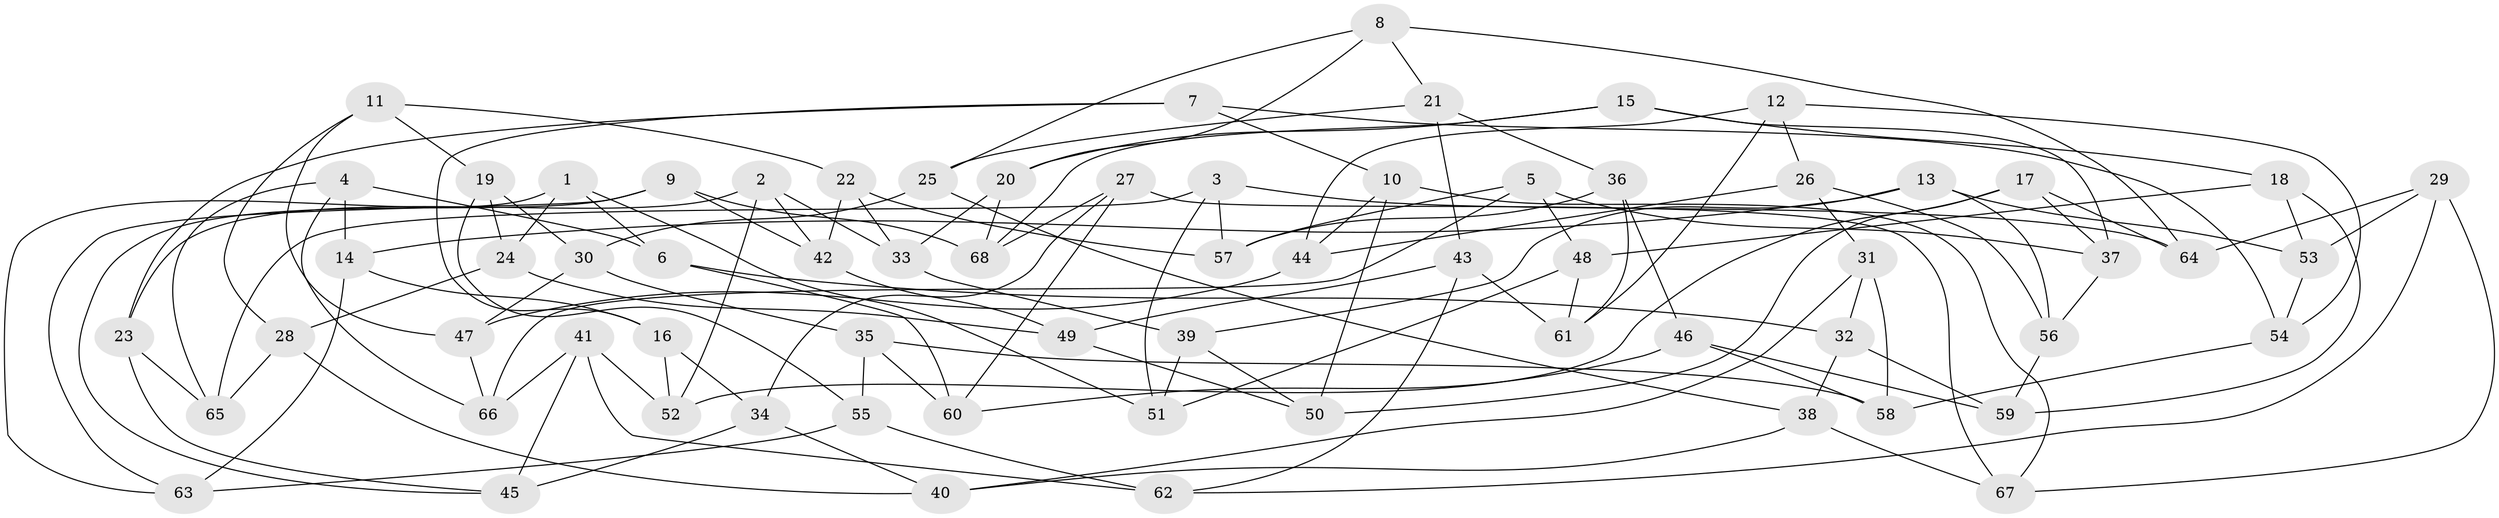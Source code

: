 // coarse degree distribution, {4: 0.5416666666666666, 3: 0.041666666666666664, 5: 0.16666666666666666, 6: 0.25}
// Generated by graph-tools (version 1.1) at 2025/38/03/04/25 23:38:06]
// undirected, 68 vertices, 136 edges
graph export_dot {
  node [color=gray90,style=filled];
  1;
  2;
  3;
  4;
  5;
  6;
  7;
  8;
  9;
  10;
  11;
  12;
  13;
  14;
  15;
  16;
  17;
  18;
  19;
  20;
  21;
  22;
  23;
  24;
  25;
  26;
  27;
  28;
  29;
  30;
  31;
  32;
  33;
  34;
  35;
  36;
  37;
  38;
  39;
  40;
  41;
  42;
  43;
  44;
  45;
  46;
  47;
  48;
  49;
  50;
  51;
  52;
  53;
  54;
  55;
  56;
  57;
  58;
  59;
  60;
  61;
  62;
  63;
  64;
  65;
  66;
  67;
  68;
  1 -- 24;
  1 -- 63;
  1 -- 51;
  1 -- 6;
  2 -- 23;
  2 -- 42;
  2 -- 33;
  2 -- 52;
  3 -- 51;
  3 -- 57;
  3 -- 65;
  3 -- 64;
  4 -- 6;
  4 -- 65;
  4 -- 66;
  4 -- 14;
  5 -- 37;
  5 -- 48;
  5 -- 57;
  5 -- 66;
  6 -- 32;
  6 -- 60;
  7 -- 23;
  7 -- 10;
  7 -- 16;
  7 -- 54;
  8 -- 25;
  8 -- 20;
  8 -- 64;
  8 -- 21;
  9 -- 63;
  9 -- 42;
  9 -- 68;
  9 -- 45;
  10 -- 67;
  10 -- 50;
  10 -- 44;
  11 -- 28;
  11 -- 47;
  11 -- 19;
  11 -- 22;
  12 -- 54;
  12 -- 26;
  12 -- 44;
  12 -- 61;
  13 -- 39;
  13 -- 56;
  13 -- 14;
  13 -- 53;
  14 -- 16;
  14 -- 63;
  15 -- 68;
  15 -- 37;
  15 -- 20;
  15 -- 18;
  16 -- 34;
  16 -- 52;
  17 -- 37;
  17 -- 52;
  17 -- 50;
  17 -- 64;
  18 -- 48;
  18 -- 53;
  18 -- 59;
  19 -- 55;
  19 -- 30;
  19 -- 24;
  20 -- 33;
  20 -- 68;
  21 -- 43;
  21 -- 36;
  21 -- 25;
  22 -- 57;
  22 -- 42;
  22 -- 33;
  23 -- 65;
  23 -- 45;
  24 -- 28;
  24 -- 49;
  25 -- 38;
  25 -- 30;
  26 -- 31;
  26 -- 56;
  26 -- 44;
  27 -- 67;
  27 -- 68;
  27 -- 60;
  27 -- 34;
  28 -- 40;
  28 -- 65;
  29 -- 67;
  29 -- 62;
  29 -- 64;
  29 -- 53;
  30 -- 35;
  30 -- 47;
  31 -- 58;
  31 -- 40;
  31 -- 32;
  32 -- 59;
  32 -- 38;
  33 -- 39;
  34 -- 45;
  34 -- 40;
  35 -- 55;
  35 -- 60;
  35 -- 58;
  36 -- 57;
  36 -- 46;
  36 -- 61;
  37 -- 56;
  38 -- 67;
  38 -- 40;
  39 -- 50;
  39 -- 51;
  41 -- 45;
  41 -- 52;
  41 -- 66;
  41 -- 62;
  42 -- 49;
  43 -- 62;
  43 -- 49;
  43 -- 61;
  44 -- 47;
  46 -- 59;
  46 -- 60;
  46 -- 58;
  47 -- 66;
  48 -- 51;
  48 -- 61;
  49 -- 50;
  53 -- 54;
  54 -- 58;
  55 -- 63;
  55 -- 62;
  56 -- 59;
}
